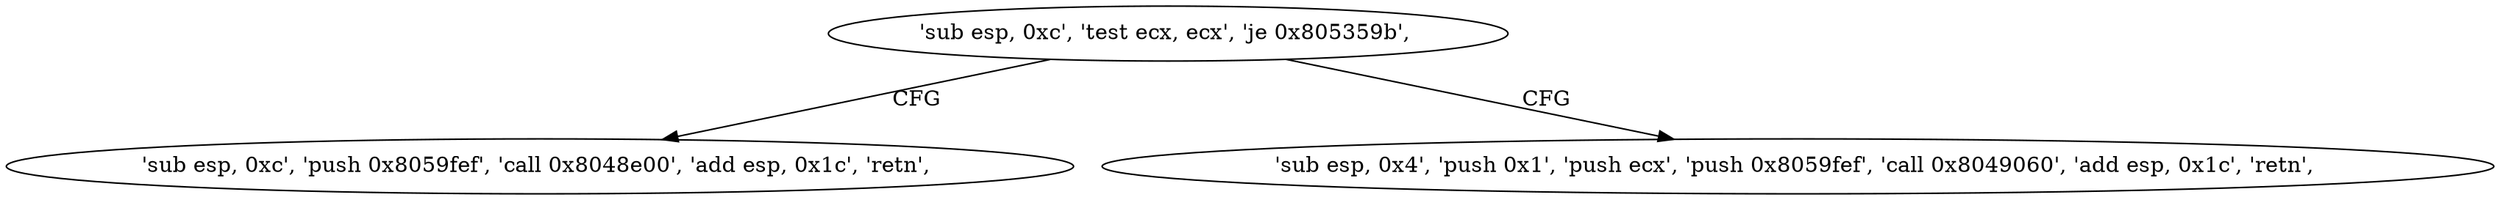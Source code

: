 digraph "func" {
"134559104" [label = "'sub esp, 0xc', 'test ecx, ecx', 'je 0x805359b', " ]
"134559131" [label = "'sub esp, 0xc', 'push 0x8059fef', 'call 0x8048e00', 'add esp, 0x1c', 'retn', " ]
"134559111" [label = "'sub esp, 0x4', 'push 0x1', 'push ecx', 'push 0x8059fef', 'call 0x8049060', 'add esp, 0x1c', 'retn', " ]
"134559104" -> "134559131" [ label = "CFG" ]
"134559104" -> "134559111" [ label = "CFG" ]
}
